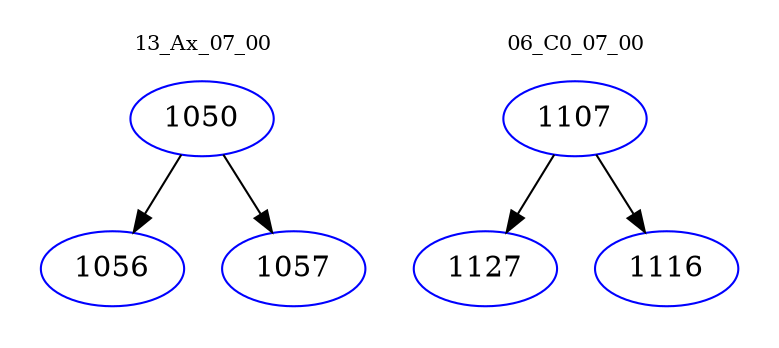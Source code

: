 digraph{
subgraph cluster_0 {
color = white
label = "13_Ax_07_00";
fontsize=10;
T0_1050 [label="1050", color="blue"]
T0_1050 -> T0_1056 [color="black"]
T0_1056 [label="1056", color="blue"]
T0_1050 -> T0_1057 [color="black"]
T0_1057 [label="1057", color="blue"]
}
subgraph cluster_1 {
color = white
label = "06_C0_07_00";
fontsize=10;
T1_1107 [label="1107", color="blue"]
T1_1107 -> T1_1127 [color="black"]
T1_1127 [label="1127", color="blue"]
T1_1107 -> T1_1116 [color="black"]
T1_1116 [label="1116", color="blue"]
}
}
